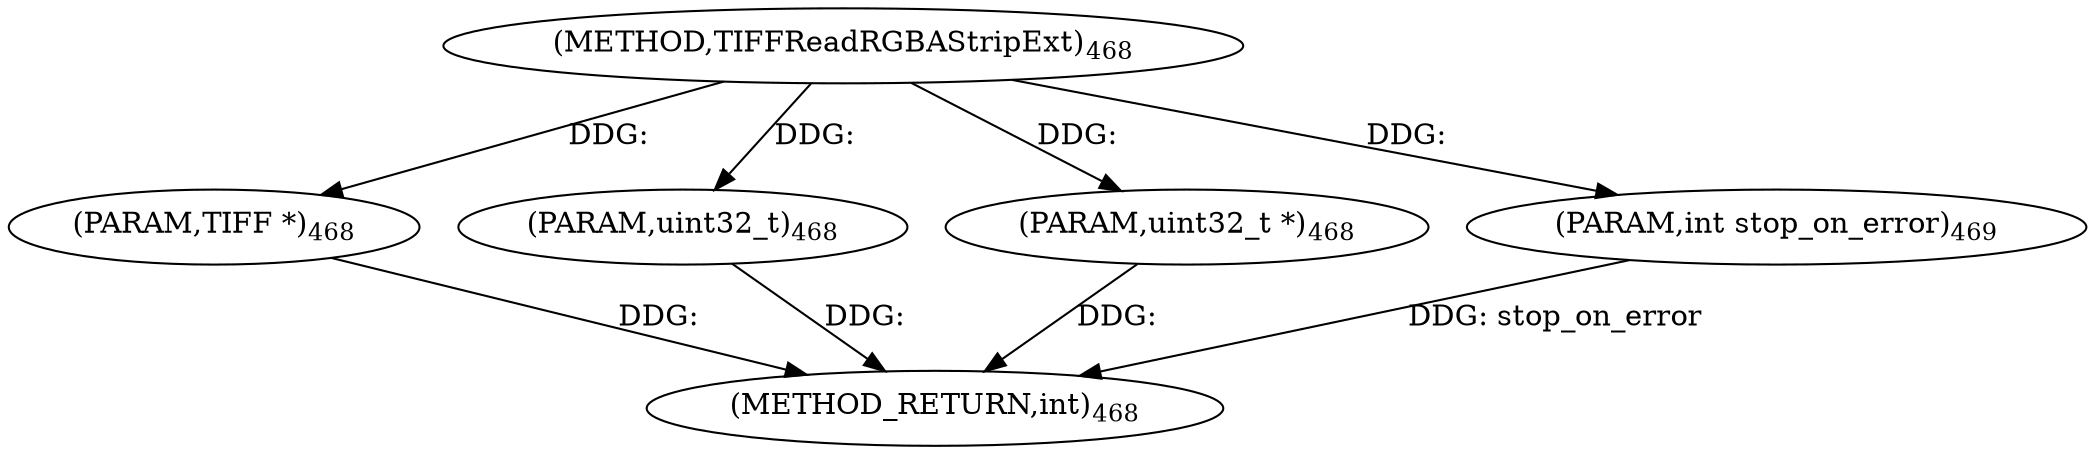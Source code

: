 digraph "TIFFReadRGBAStripExt" {  
"8904" [label = <(METHOD,TIFFReadRGBAStripExt)<SUB>468</SUB>> ]
"8909" [label = <(METHOD_RETURN,int)<SUB>468</SUB>> ]
"8905" [label = <(PARAM,TIFF *)<SUB>468</SUB>> ]
"8906" [label = <(PARAM,uint32_t)<SUB>468</SUB>> ]
"8907" [label = <(PARAM,uint32_t *)<SUB>468</SUB>> ]
"8908" [label = <(PARAM,int stop_on_error)<SUB>469</SUB>> ]
  "8905" -> "8909"  [ label = "DDG: "] 
  "8906" -> "8909"  [ label = "DDG: "] 
  "8907" -> "8909"  [ label = "DDG: "] 
  "8908" -> "8909"  [ label = "DDG: stop_on_error"] 
  "8904" -> "8905"  [ label = "DDG: "] 
  "8904" -> "8906"  [ label = "DDG: "] 
  "8904" -> "8907"  [ label = "DDG: "] 
  "8904" -> "8908"  [ label = "DDG: "] 
}
